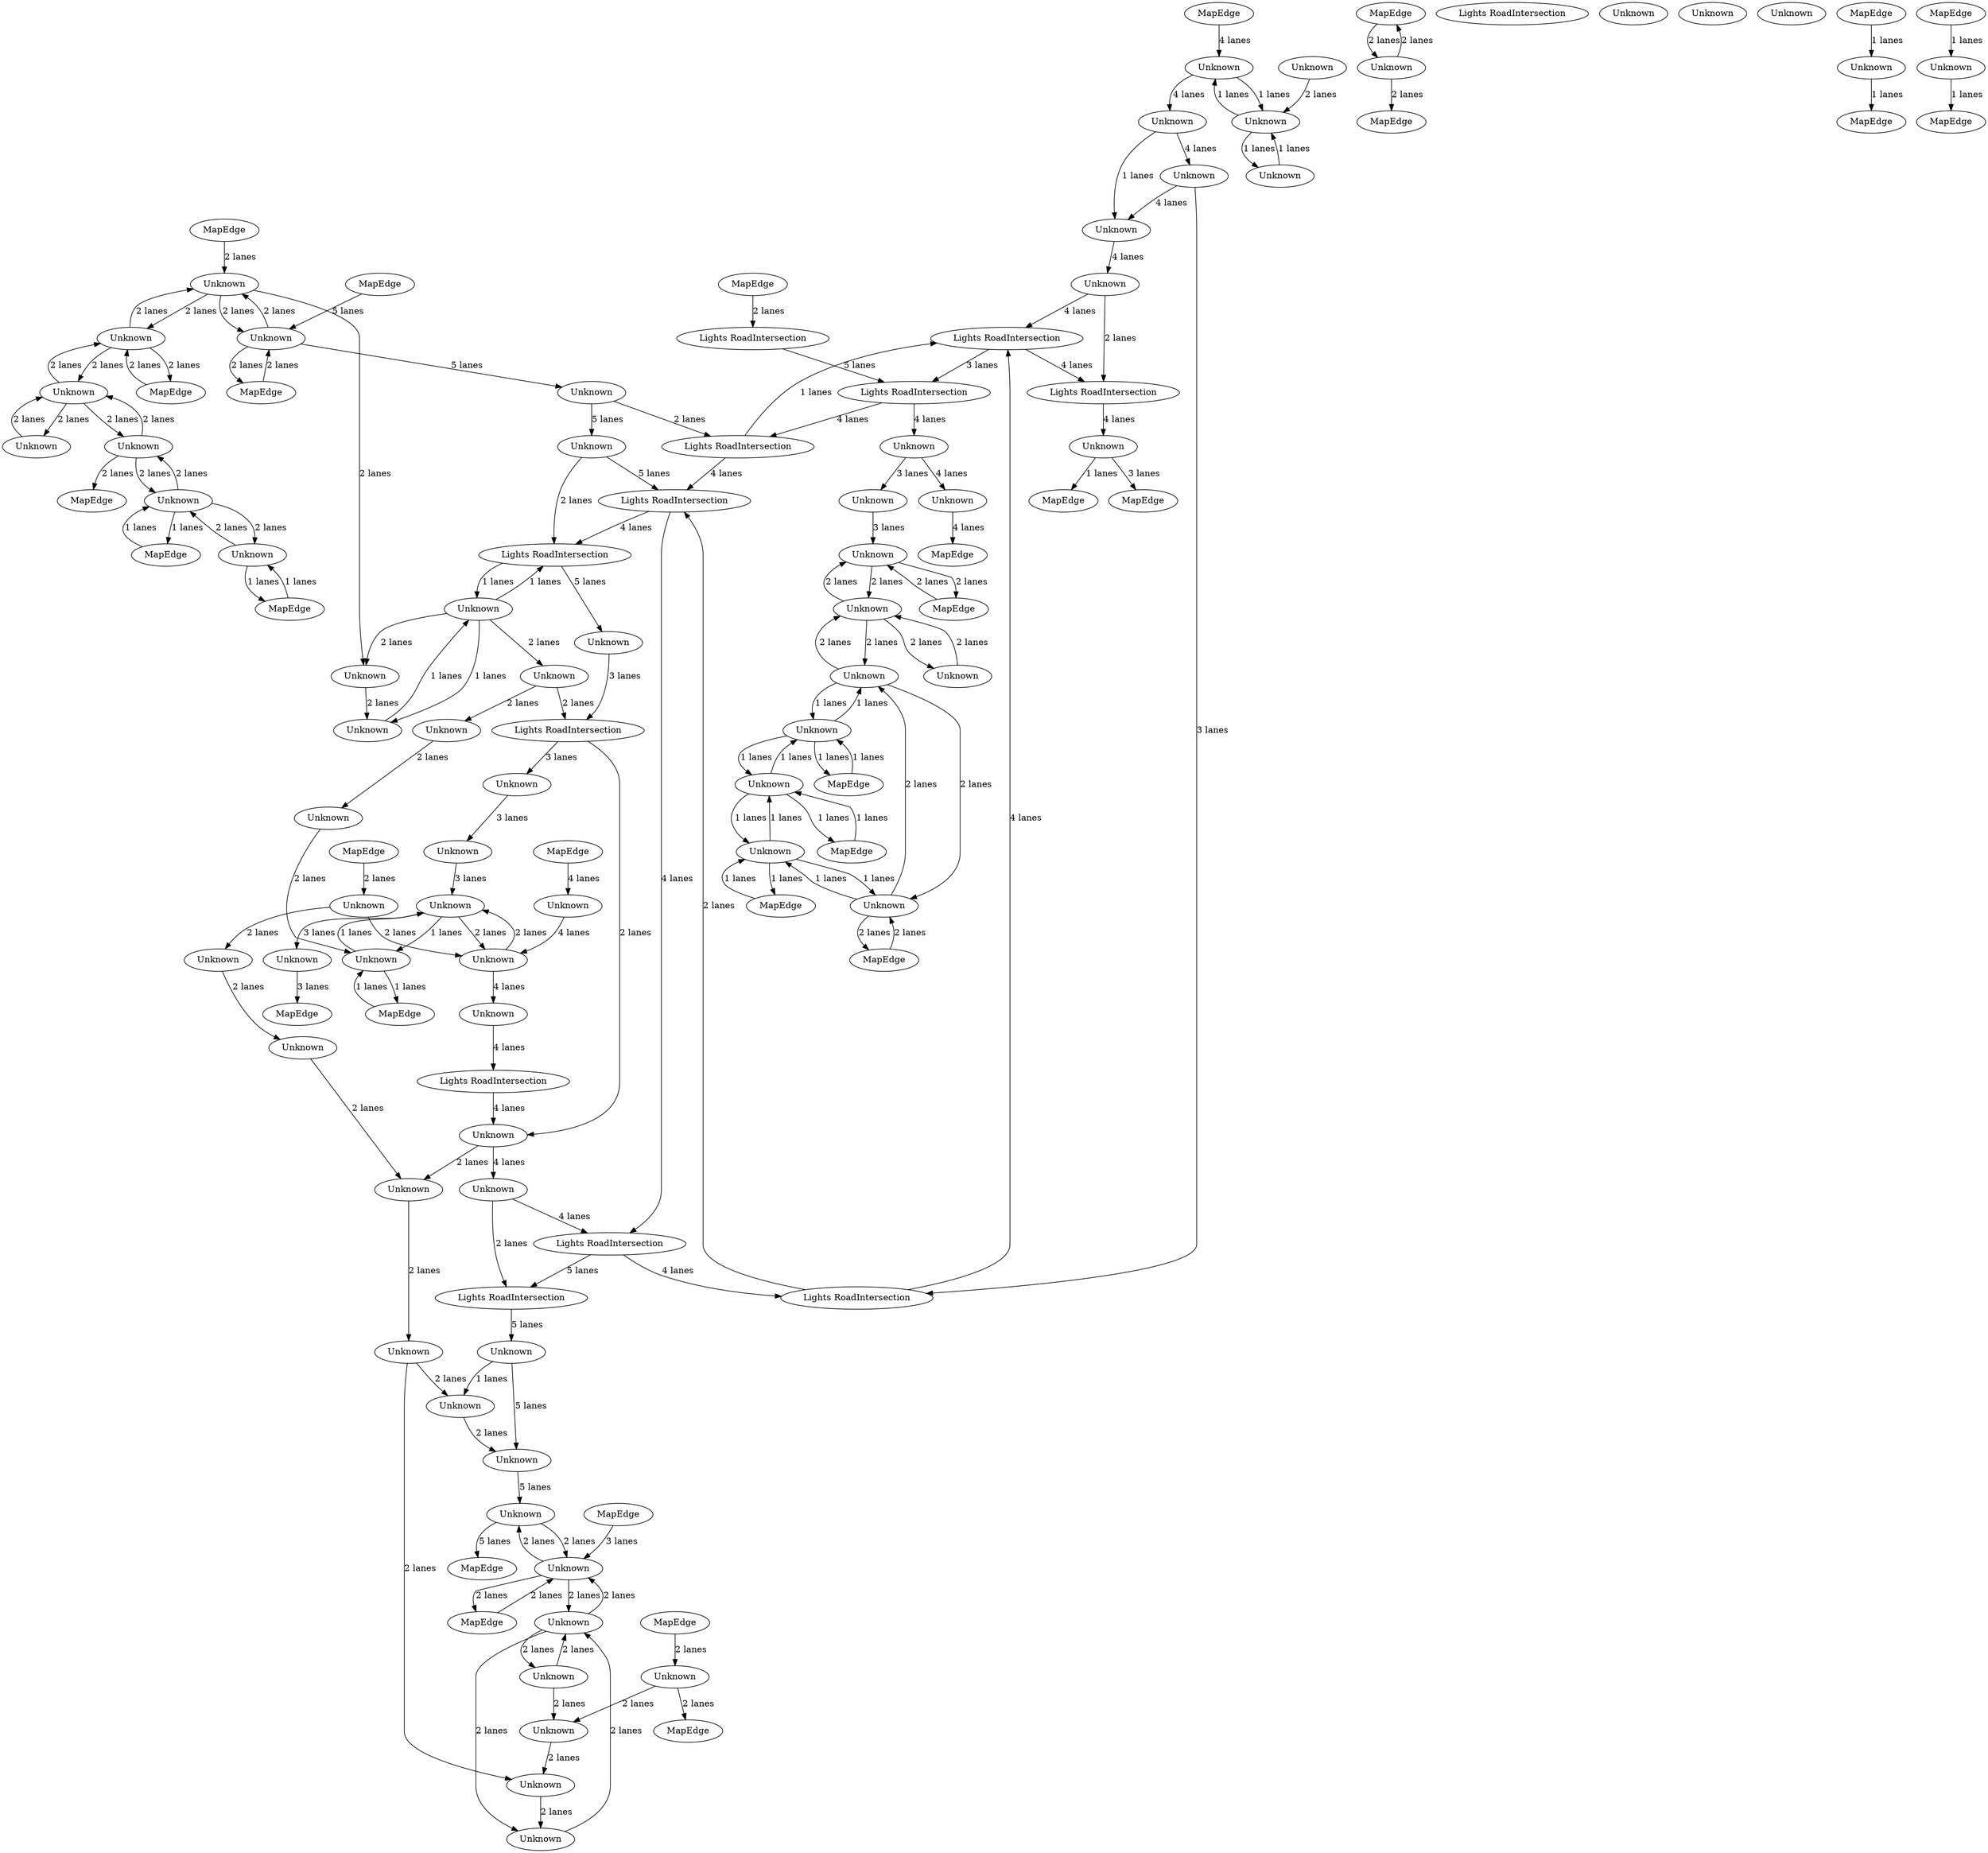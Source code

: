 digraph {
    0 [ label = "MapEdge" ]
    1 [ label = "MapEdge" ]
    2 [ label = "MapEdge" ]
    3 [ label = "MapEdge" ]
    4 [ label = "Lights RoadIntersection" ]
    5 [ label = "Lights RoadIntersection" ]
    6 [ label = "MapEdge" ]
    7 [ label = "Unknown" ]
    8 [ label = "Unknown" ]
    9 [ label = "MapEdge" ]
    10 [ label = "Lights RoadIntersection" ]
    11 [ label = "Lights RoadIntersection" ]
    12 [ label = "Unknown" ]
    13 [ label = "Lights RoadIntersection" ]
    14 [ label = "Lights RoadIntersection" ]
    15 [ label = "Unknown" ]
    16 [ label = "MapEdge" ]
    17 [ label = "Lights RoadIntersection" ]
    18 [ label = "Unknown" ]
    19 [ label = "Unknown" ]
    20 [ label = "MapEdge" ]
    21 [ label = "MapEdge" ]
    22 [ label = "Unknown" ]
    23 [ label = "MapEdge" ]
    24 [ label = "MapEdge" ]
    25 [ label = "MapEdge" ]
    26 [ label = "Unknown" ]
    27 [ label = "Unknown" ]
    28 [ label = "MapEdge" ]
    29 [ label = "Unknown" ]
    30 [ label = "Unknown" ]
    31 [ label = "Unknown" ]
    32 [ label = "Unknown" ]
    33 [ label = "Unknown" ]
    34 [ label = "Unknown" ]
    35 [ label = "Unknown" ]
    36 [ label = "Unknown" ]
    37 [ label = "Unknown" ]
    38 [ label = "Unknown" ]
    39 [ label = "Unknown" ]
    40 [ label = "MapEdge" ]
    41 [ label = "Unknown" ]
    42 [ label = "MapEdge" ]
    43 [ label = "MapEdge" ]
    44 [ label = "MapEdge" ]
    45 [ label = "Unknown" ]
    46 [ label = "Unknown" ]
    47 [ label = "Unknown" ]
    48 [ label = "Unknown" ]
    49 [ label = "Unknown" ]
    50 [ label = "Unknown" ]
    51 [ label = "Unknown" ]
    52 [ label = "Lights RoadIntersection" ]
    53 [ label = "MapEdge" ]
    54 [ label = "Unknown" ]
    55 [ label = "Unknown" ]
    56 [ label = "Unknown" ]
    57 [ label = "Unknown" ]
    58 [ label = "Unknown" ]
    59 [ label = "MapEdge" ]
    60 [ label = "Lights RoadIntersection" ]
    61 [ label = "MapEdge" ]
    62 [ label = "Lights RoadIntersection" ]
    63 [ label = "Unknown" ]
    64 [ label = "Unknown" ]
    65 [ label = "Lights RoadIntersection" ]
    66 [ label = "Unknown" ]
    67 [ label = "Unknown" ]
    68 [ label = "Unknown" ]
    69 [ label = "Unknown" ]
    70 [ label = "Unknown" ]
    71 [ label = "Unknown" ]
    72 [ label = "Unknown" ]
    73 [ label = "Unknown" ]
    74 [ label = "MapEdge" ]
    75 [ label = "Unknown" ]
    76 [ label = "MapEdge" ]
    77 [ label = "MapEdge" ]
    78 [ label = "Unknown" ]
    79 [ label = "MapEdge" ]
    80 [ label = "Unknown" ]
    81 [ label = "Lights RoadIntersection" ]
    82 [ label = "Unknown" ]
    83 [ label = "Unknown" ]
    84 [ label = "MapEdge" ]
    85 [ label = "Unknown" ]
    86 [ label = "Unknown" ]
    87 [ label = "Unknown" ]
    88 [ label = "Lights RoadIntersection" ]
    89 [ label = "Unknown" ]
    90 [ label = "Unknown" ]
    91 [ label = "MapEdge" ]
    92 [ label = "Unknown" ]
    93 [ label = "Unknown" ]
    94 [ label = "MapEdge" ]
    95 [ label = "Unknown" ]
    96 [ label = "MapEdge" ]
    97 [ label = "Unknown" ]
    98 [ label = "Unknown" ]
    99 [ label = "MapEdge" ]
    100 [ label = "Unknown" ]
    101 [ label = "Unknown" ]
    102 [ label = "Unknown" ]
    103 [ label = "Unknown" ]
    104 [ label = "Unknown" ]
    105 [ label = "Unknown" ]
    106 [ label = "Unknown" ]
    107 [ label = "Unknown" ]
    108 [ label = "Unknown" ]
    109 [ label = "Unknown" ]
    110 [ label = "Unknown" ]
    111 [ label = "MapEdge" ]
    112 [ label = "MapEdge" ]
    113 [ label = "MapEdge" ]
    106 -> 89 [ label = "4 lanes" ]
    89 -> 62 [ label = "2 lanes" ]
    11 -> 81 [ label = "4 lanes" ]
    12 -> 65 [ label = "2 lanes" ]
    15 -> 13 [ label = "2 lanes" ]
    4 -> 13 [ label = "4 lanes" ]
    58 -> 113 [ label = "1 lanes" ]
    24 -> 49 [ label = "2 lanes" ]
    3 -> 29 [ label = "2 lanes" ]
    29 -> 3 [ label = "2 lanes" ]
    25 -> 70 [ label = "2 lanes" ]
    70 -> 25 [ label = "2 lanes" ]
    70 -> 73 [ label = "2 lanes" ]
    73 -> 70 [ label = "2 lanes" ]
    73 -> 33 [ label = "2 lanes" ]
    33 -> 73 [ label = "2 lanes" ]
    27 -> 30 [ label = "3 lanes" ]
    30 -> 28 [ label = "2 lanes" ]
    28 -> 30 [ label = "2 lanes" ]
    31 -> 33 [ label = "2 lanes" ]
    33 -> 31 [ label = "2 lanes" ]
    33 -> 30 [ label = "2 lanes" ]
    30 -> 33 [ label = "2 lanes" ]
    32 -> 27 [ label = "3 lanes" ]
    35 -> 45 [ label = "2 lanes" ]
    45 -> 35 [ label = "2 lanes" ]
    2 -> 22 [ label = "2 lanes" ]
    22 -> 2 [ label = "2 lanes" ]
    22 -> 64 [ label = "2 lanes" ]
    64 -> 22 [ label = "2 lanes" ]
    36 -> 95 [ label = "2 lanes" ]
    95 -> 36 [ label = "2 lanes" ]
    39 -> 36 [ label = "2 lanes" ]
    36 -> 39 [ label = "2 lanes" ]
    64 -> 39 [ label = "2 lanes" ]
    39 -> 64 [ label = "2 lanes" ]
    95 -> 97 [ label = "2 lanes" ]
    97 -> 95 [ label = "2 lanes" ]
    97 -> 38 [ label = "2 lanes" ]
    38 -> 97 [ label = "2 lanes" ]
    39 -> 1 [ label = "2 lanes" ]
    1 -> 39 [ label = "2 lanes" ]
    35 -> 42 [ label = "2 lanes" ]
    42 -> 35 [ label = "2 lanes" ]
    48 -> 35 [ label = "2 lanes" ]
    35 -> 48 [ label = "2 lanes" ]
    37 -> 36 [ label = "2 lanes" ]
    36 -> 37 [ label = "2 lanes" ]
    38 -> 40 [ label = "1 lanes" ]
    40 -> 38 [ label = "1 lanes" ]
    95 -> 43 [ label = "2 lanes" ]
    65 -> 86 [ label = "5 lanes" ]
    10 -> 5 [ label = "4 lanes" ]
    5 -> 88 [ label = "4 lanes" ]
    26 -> 23 [ label = "4 lanes" ]
    4 -> 11 [ label = "3 lanes" ]
    15 -> 4 [ label = "4 lanes" ]
    13 -> 67 [ label = "4 lanes" ]
    45 -> 47 [ label = "2 lanes" ]
    47 -> 45 [ label = "2 lanes" ]
    50 -> 47 [ label = "2 lanes" ]
    49 -> 68 [ label = "2 lanes" ]
    68 -> 50 [ label = "2 lanes" ]
    49 -> 21 [ label = "2 lanes" ]
    8 -> 56 [ label = "3 lanes" ]
    56 -> 9 [ label = "3 lanes" ]
    69 -> 8 [ label = "2 lanes" ]
    8 -> 69 [ label = "2 lanes" ]
    7 -> 52 [ label = "4 lanes" ]
    55 -> 57 [ label = "3 lanes" ]
    54 -> 69 [ label = "4 lanes" ]
    69 -> 7 [ label = "4 lanes" ]
    8 -> 108 [ label = "1 lanes" ]
    108 -> 8 [ label = "1 lanes" ]
    108 -> 53 [ label = "1 lanes" ]
    53 -> 108 [ label = "1 lanes" ]
    6 -> 54 [ label = "4 lanes" ]
    60 -> 106 [ label = "2 lanes" ]
    106 -> 100 [ label = "2 lanes" ]
    107 -> 60 [ label = "2 lanes" ]
    98 -> 93 [ label = "2 lanes" ]
    87 -> 66 [ label = "2 lanes" ]
    63 -> 87 [ label = "1 lanes" ]
    87 -> 63 [ label = "1 lanes" ]
    87 -> 65 [ label = "1 lanes" ]
    65 -> 87 [ label = "1 lanes" ]
    64 -> 66 [ label = "2 lanes" ]
    66 -> 63 [ label = "2 lanes" ]
    5 -> 62 [ label = "5 lanes" ]
    67 -> 0 [ label = "1 lanes" ]
    94 -> 14 [ label = "2 lanes" ]
    51 -> 68 [ label = "2 lanes" ]
    83 -> 69 [ label = "2 lanes" ]
    59 -> 71 [ label = "1 lanes" ]
    71 -> 59 [ label = "1 lanes" ]
    71 -> 70 [ label = "1 lanes" ]
    70 -> 71 [ label = "1 lanes" ]
    71 -> 75 [ label = "1 lanes" ]
    75 -> 71 [ label = "1 lanes" ]
    72 -> 73 [ label = "1 lanes" ]
    73 -> 72 [ label = "1 lanes" ]
    75 -> 72 [ label = "1 lanes" ]
    72 -> 75 [ label = "1 lanes" ]
    72 -> 74 [ label = "1 lanes" ]
    74 -> 72 [ label = "1 lanes" ]
    75 -> 76 [ label = "1 lanes" ]
    76 -> 75 [ label = "1 lanes" ]
    77 -> 18 [ label = "4 lanes" ]
    18 -> 78 [ label = "4 lanes" ]
    78 -> 82 [ label = "4 lanes" ]
    82 -> 92 [ label = "4 lanes" ]
    92 -> 15 [ label = "4 lanes" ]
    18 -> 93 [ label = "1 lanes" ]
    93 -> 18 [ label = "1 lanes" ]
    93 -> 90 [ label = "1 lanes" ]
    90 -> 93 [ label = "1 lanes" ]
    78 -> 92 [ label = "1 lanes" ]
    80 -> 81 [ label = "2 lanes" ]
    62 -> 105 [ label = "5 lanes" ]
    102 -> 48 [ label = "5 lanes" ]
    105 -> 102 [ label = "5 lanes" ]
    82 -> 88 [ label = "3 lanes" ]
    12 -> 10 [ label = "5 lanes" ]
    85 -> 84 [ label = "1 lanes" ]
    79 -> 58 [ label = "1 lanes" ]
    91 -> 85 [ label = "1 lanes" ]
    48 -> 20 [ label = "5 lanes" ]
    81 -> 4 [ label = "1 lanes" ]
    81 -> 10 [ label = "4 lanes" ]
    88 -> 10 [ label = "2 lanes" ]
    88 -> 4 [ label = "4 lanes" ]
    67 -> 16 [ label = "3 lanes" ]
    14 -> 11 [ label = "5 lanes" ]
    86 -> 60 [ label = "3 lanes" ]
    29 -> 111 [ label = "2 lanes" ]
    44 -> 35 [ label = "3 lanes" ]
    96 -> 97 [ label = "1 lanes" ]
    97 -> 96 [ label = "1 lanes" ]
    57 -> 8 [ label = "3 lanes" ]
    60 -> 55 [ label = "3 lanes" ]
    45 -> 51 [ label = "2 lanes" ]
    51 -> 45 [ label = "2 lanes" ]
    89 -> 5 [ label = "4 lanes" ]
    52 -> 106 [ label = "4 lanes" ]
    10 -> 65 [ label = "4 lanes" ]
    11 -> 32 [ label = "4 lanes" ]
    32 -> 26 [ label = "4 lanes" ]
    22 -> 80 [ label = "5 lanes" ]
    80 -> 12 [ label = "5 lanes" ]
    61 -> 22 [ label = "5 lanes" ]
    46 -> 50 [ label = "2 lanes" ]
    99 -> 83 [ label = "2 lanes" ]
    46 -> 101 [ label = "2 lanes" ]
    101 -> 102 [ label = "2 lanes" ]
    104 -> 103 [ label = "2 lanes" ]
    105 -> 101 [ label = "1 lanes" ]
    87 -> 107 [ label = "2 lanes" ]
    109 -> 108 [ label = "2 lanes" ]
    110 -> 109 [ label = "2 lanes" ]
    112 -> 64 [ label = "2 lanes" ]
    100 -> 46 [ label = "2 lanes" ]
    103 -> 100 [ label = "2 lanes" ]
    83 -> 104 [ label = "2 lanes" ]
    107 -> 110 [ label = "2 lanes" ]
}
